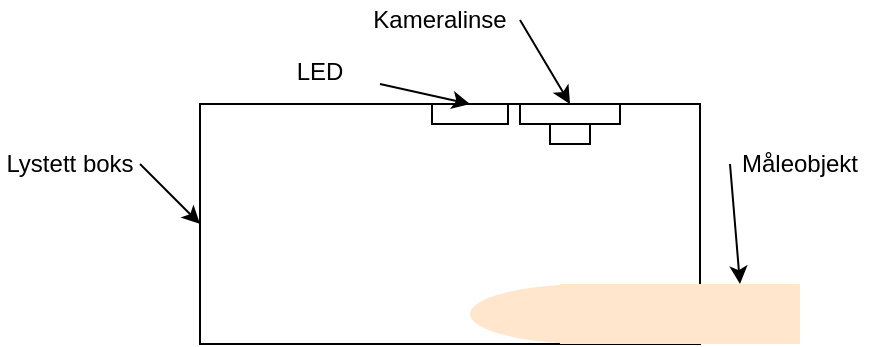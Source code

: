 <mxfile version="10.6.0" type="device"><diagram id="Jd69wqO4eycEuea9KcQc" name="Page-1"><mxGraphModel dx="694" dy="476" grid="1" gridSize="10" guides="1" tooltips="1" connect="1" arrows="1" fold="1" page="1" pageScale="1" pageWidth="850" pageHeight="1100" math="0" shadow="0"><root><mxCell id="0"/><mxCell id="1" parent="0"/><mxCell id="LPbs24gB8wOReKR2HvIn-1" value="" style="rounded=0;whiteSpace=wrap;html=1;" vertex="1" parent="1"><mxGeometry x="170" y="130" width="250" height="120" as="geometry"/></mxCell><mxCell id="LPbs24gB8wOReKR2HvIn-3" value="" style="ellipse;whiteSpace=wrap;html=1;fillColor=#ffe6cc;strokeColor=none;" vertex="1" parent="1"><mxGeometry x="305" y="220" width="120" height="30" as="geometry"/></mxCell><mxCell id="LPbs24gB8wOReKR2HvIn-2" value="" style="rounded=0;whiteSpace=wrap;html=1;fillColor=#ffe6cc;strokeColor=none;" vertex="1" parent="1"><mxGeometry x="350" y="220" width="120" height="30" as="geometry"/></mxCell><mxCell id="LPbs24gB8wOReKR2HvIn-4" value="" style="rounded=0;whiteSpace=wrap;html=1;" vertex="1" parent="1"><mxGeometry x="330" y="130" width="50" height="10" as="geometry"/></mxCell><mxCell id="LPbs24gB8wOReKR2HvIn-6" value="" style="rounded=0;whiteSpace=wrap;html=1;" vertex="1" parent="1"><mxGeometry x="345" y="140" width="20" height="10" as="geometry"/></mxCell><mxCell id="LPbs24gB8wOReKR2HvIn-7" value="" style="rounded=0;whiteSpace=wrap;html=1;" vertex="1" parent="1"><mxGeometry x="286" y="130" width="38" height="10" as="geometry"/></mxCell><mxCell id="LPbs24gB8wOReKR2HvIn-8" value="Lystett boks" style="text;html=1;strokeColor=none;fillColor=none;align=center;verticalAlign=middle;whiteSpace=wrap;rounded=0;" vertex="1" parent="1"><mxGeometry x="70" y="150" width="70" height="20" as="geometry"/></mxCell><mxCell id="LPbs24gB8wOReKR2HvIn-9" value="LED" style="text;html=1;strokeColor=none;fillColor=none;align=center;verticalAlign=middle;whiteSpace=wrap;rounded=0;" vertex="1" parent="1"><mxGeometry x="200" y="104" width="60" height="20" as="geometry"/></mxCell><mxCell id="LPbs24gB8wOReKR2HvIn-10" value="Kameralinse" style="text;html=1;strokeColor=none;fillColor=none;align=center;verticalAlign=middle;whiteSpace=wrap;rounded=0;" vertex="1" parent="1"><mxGeometry x="250" y="78" width="80" height="20" as="geometry"/></mxCell><mxCell id="LPbs24gB8wOReKR2HvIn-11" value="Måleobjekt" style="text;html=1;strokeColor=none;fillColor=none;align=center;verticalAlign=middle;whiteSpace=wrap;rounded=0;" vertex="1" parent="1"><mxGeometry x="435" y="150" width="70" height="20" as="geometry"/></mxCell><mxCell id="LPbs24gB8wOReKR2HvIn-12" value="" style="endArrow=classic;html=1;exitX=0;exitY=0.5;exitDx=0;exitDy=0;entryX=0.75;entryY=0;entryDx=0;entryDy=0;" edge="1" parent="1" source="LPbs24gB8wOReKR2HvIn-11" target="LPbs24gB8wOReKR2HvIn-2"><mxGeometry width="50" height="50" relative="1" as="geometry"><mxPoint x="50" y="380" as="sourcePoint"/><mxPoint x="100" y="330" as="targetPoint"/></mxGeometry></mxCell><mxCell id="LPbs24gB8wOReKR2HvIn-14" value="" style="endArrow=classic;html=1;entryX=0.5;entryY=0;entryDx=0;entryDy=0;" edge="1" parent="1" target="LPbs24gB8wOReKR2HvIn-7"><mxGeometry width="50" height="50" relative="1" as="geometry"><mxPoint x="260" y="120" as="sourcePoint"/><mxPoint x="100" y="330" as="targetPoint"/></mxGeometry></mxCell><mxCell id="LPbs24gB8wOReKR2HvIn-15" value="" style="endArrow=classic;html=1;entryX=0;entryY=0.5;entryDx=0;entryDy=0;exitX=1;exitY=0.5;exitDx=0;exitDy=0;" edge="1" parent="1" source="LPbs24gB8wOReKR2HvIn-8" target="LPbs24gB8wOReKR2HvIn-1"><mxGeometry width="50" height="50" relative="1" as="geometry"><mxPoint x="50" y="380" as="sourcePoint"/><mxPoint x="100" y="330" as="targetPoint"/></mxGeometry></mxCell><mxCell id="LPbs24gB8wOReKR2HvIn-16" value="" style="endArrow=classic;html=1;entryX=0.5;entryY=0;entryDx=0;entryDy=0;exitX=1;exitY=0.5;exitDx=0;exitDy=0;" edge="1" parent="1" source="LPbs24gB8wOReKR2HvIn-10" target="LPbs24gB8wOReKR2HvIn-4"><mxGeometry width="50" height="50" relative="1" as="geometry"><mxPoint x="50" y="380" as="sourcePoint"/><mxPoint x="100" y="330" as="targetPoint"/></mxGeometry></mxCell></root></mxGraphModel></diagram></mxfile>